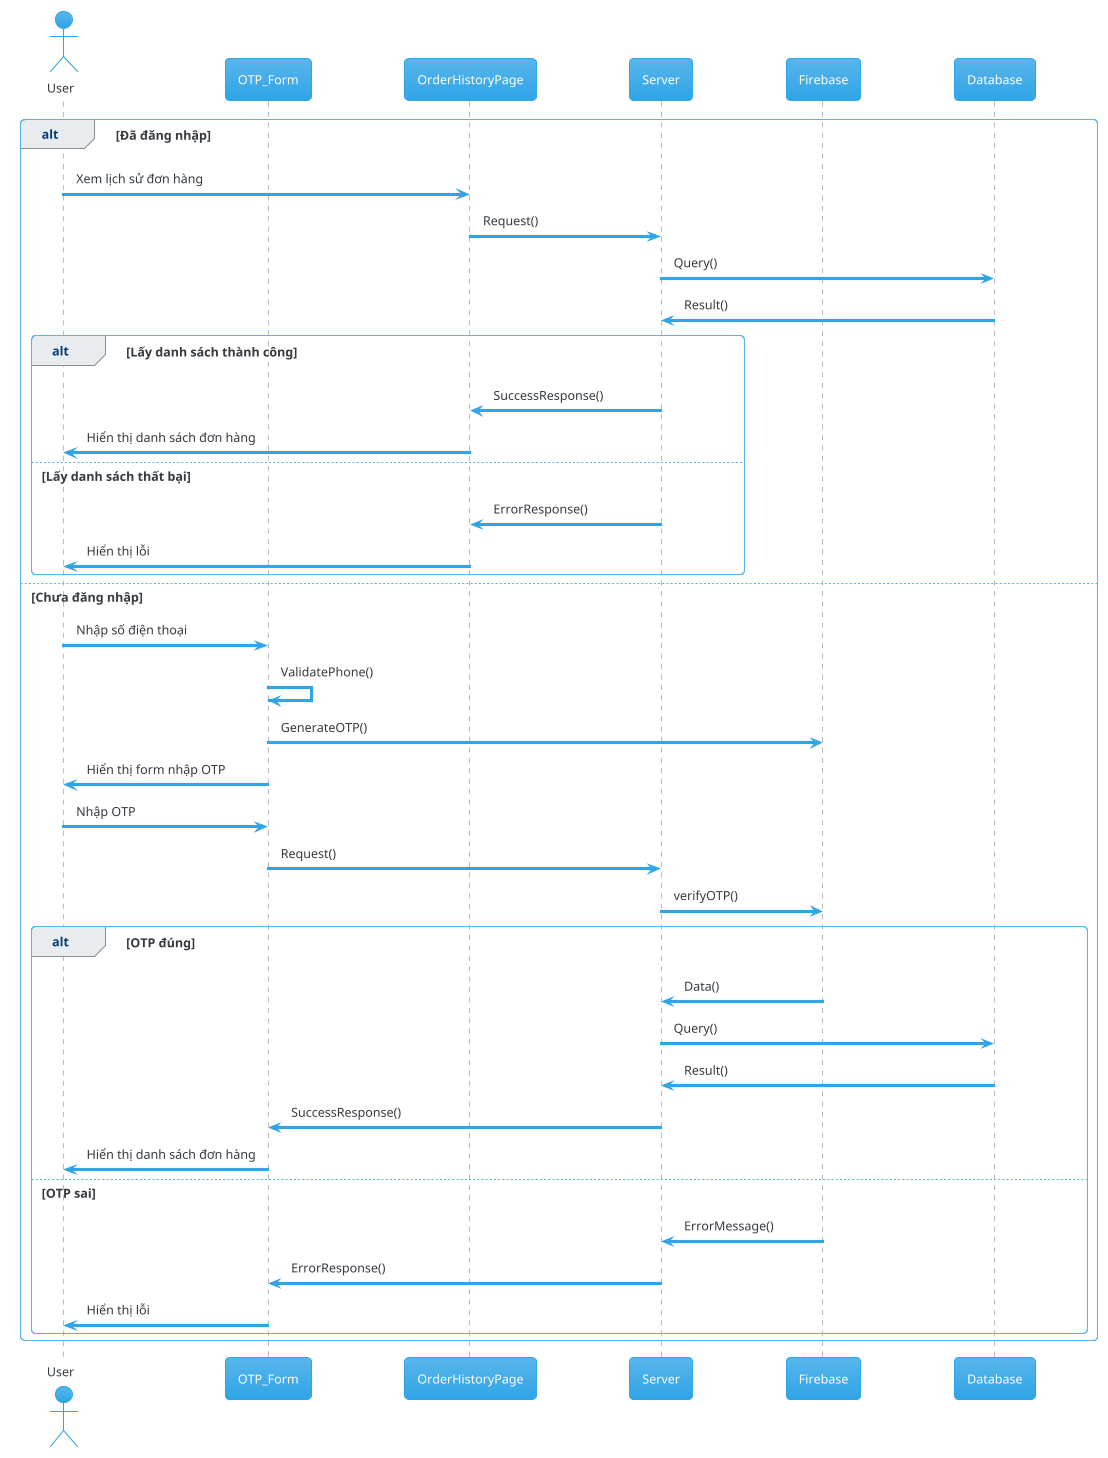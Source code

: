 @startuml order history
!theme cerulean

actor       User       as u
participant OTP_Form as otp
participant OrderHistoryPage as ohp
participant Server as s
participant Firebase as f
participant Database as d

alt Đã đăng nhập
  u -> ohp: Xem lịch sử đơn hàng
  ohp -> s: Request()
  s -> d: Query()
  d -> s: Result()

  alt Lấy danh sách thành công
    s -> ohp: SuccessResponse()
    ohp -> u: Hiển thị danh sách đơn hàng
  else Lấy danh sách thất bại
    s -> ohp: ErrorResponse()
    ohp -> u: Hiển thị lỗi
  end
else Chưa đăng nhập
  u -> otp: Nhập số điện thoại
  otp -> otp: ValidatePhone()
  otp -> f: GenerateOTP()
  otp -> u: Hiển thị form nhập OTP
  u -> otp: Nhập OTP
  otp -> s: Request()
  s -> f: verifyOTP()
  alt OTP đúng
    f -> s: Data()
    s -> d: Query()
    d -> s: Result()
    s -> otp: SuccessResponse()
    otp -> u: Hiển thị danh sách đơn hàng
  else OTP sai
    f -> s: ErrorMessage()
    s -> otp: ErrorResponse()
    otp -> u: Hiển thị lỗi
  end
end


@enduml